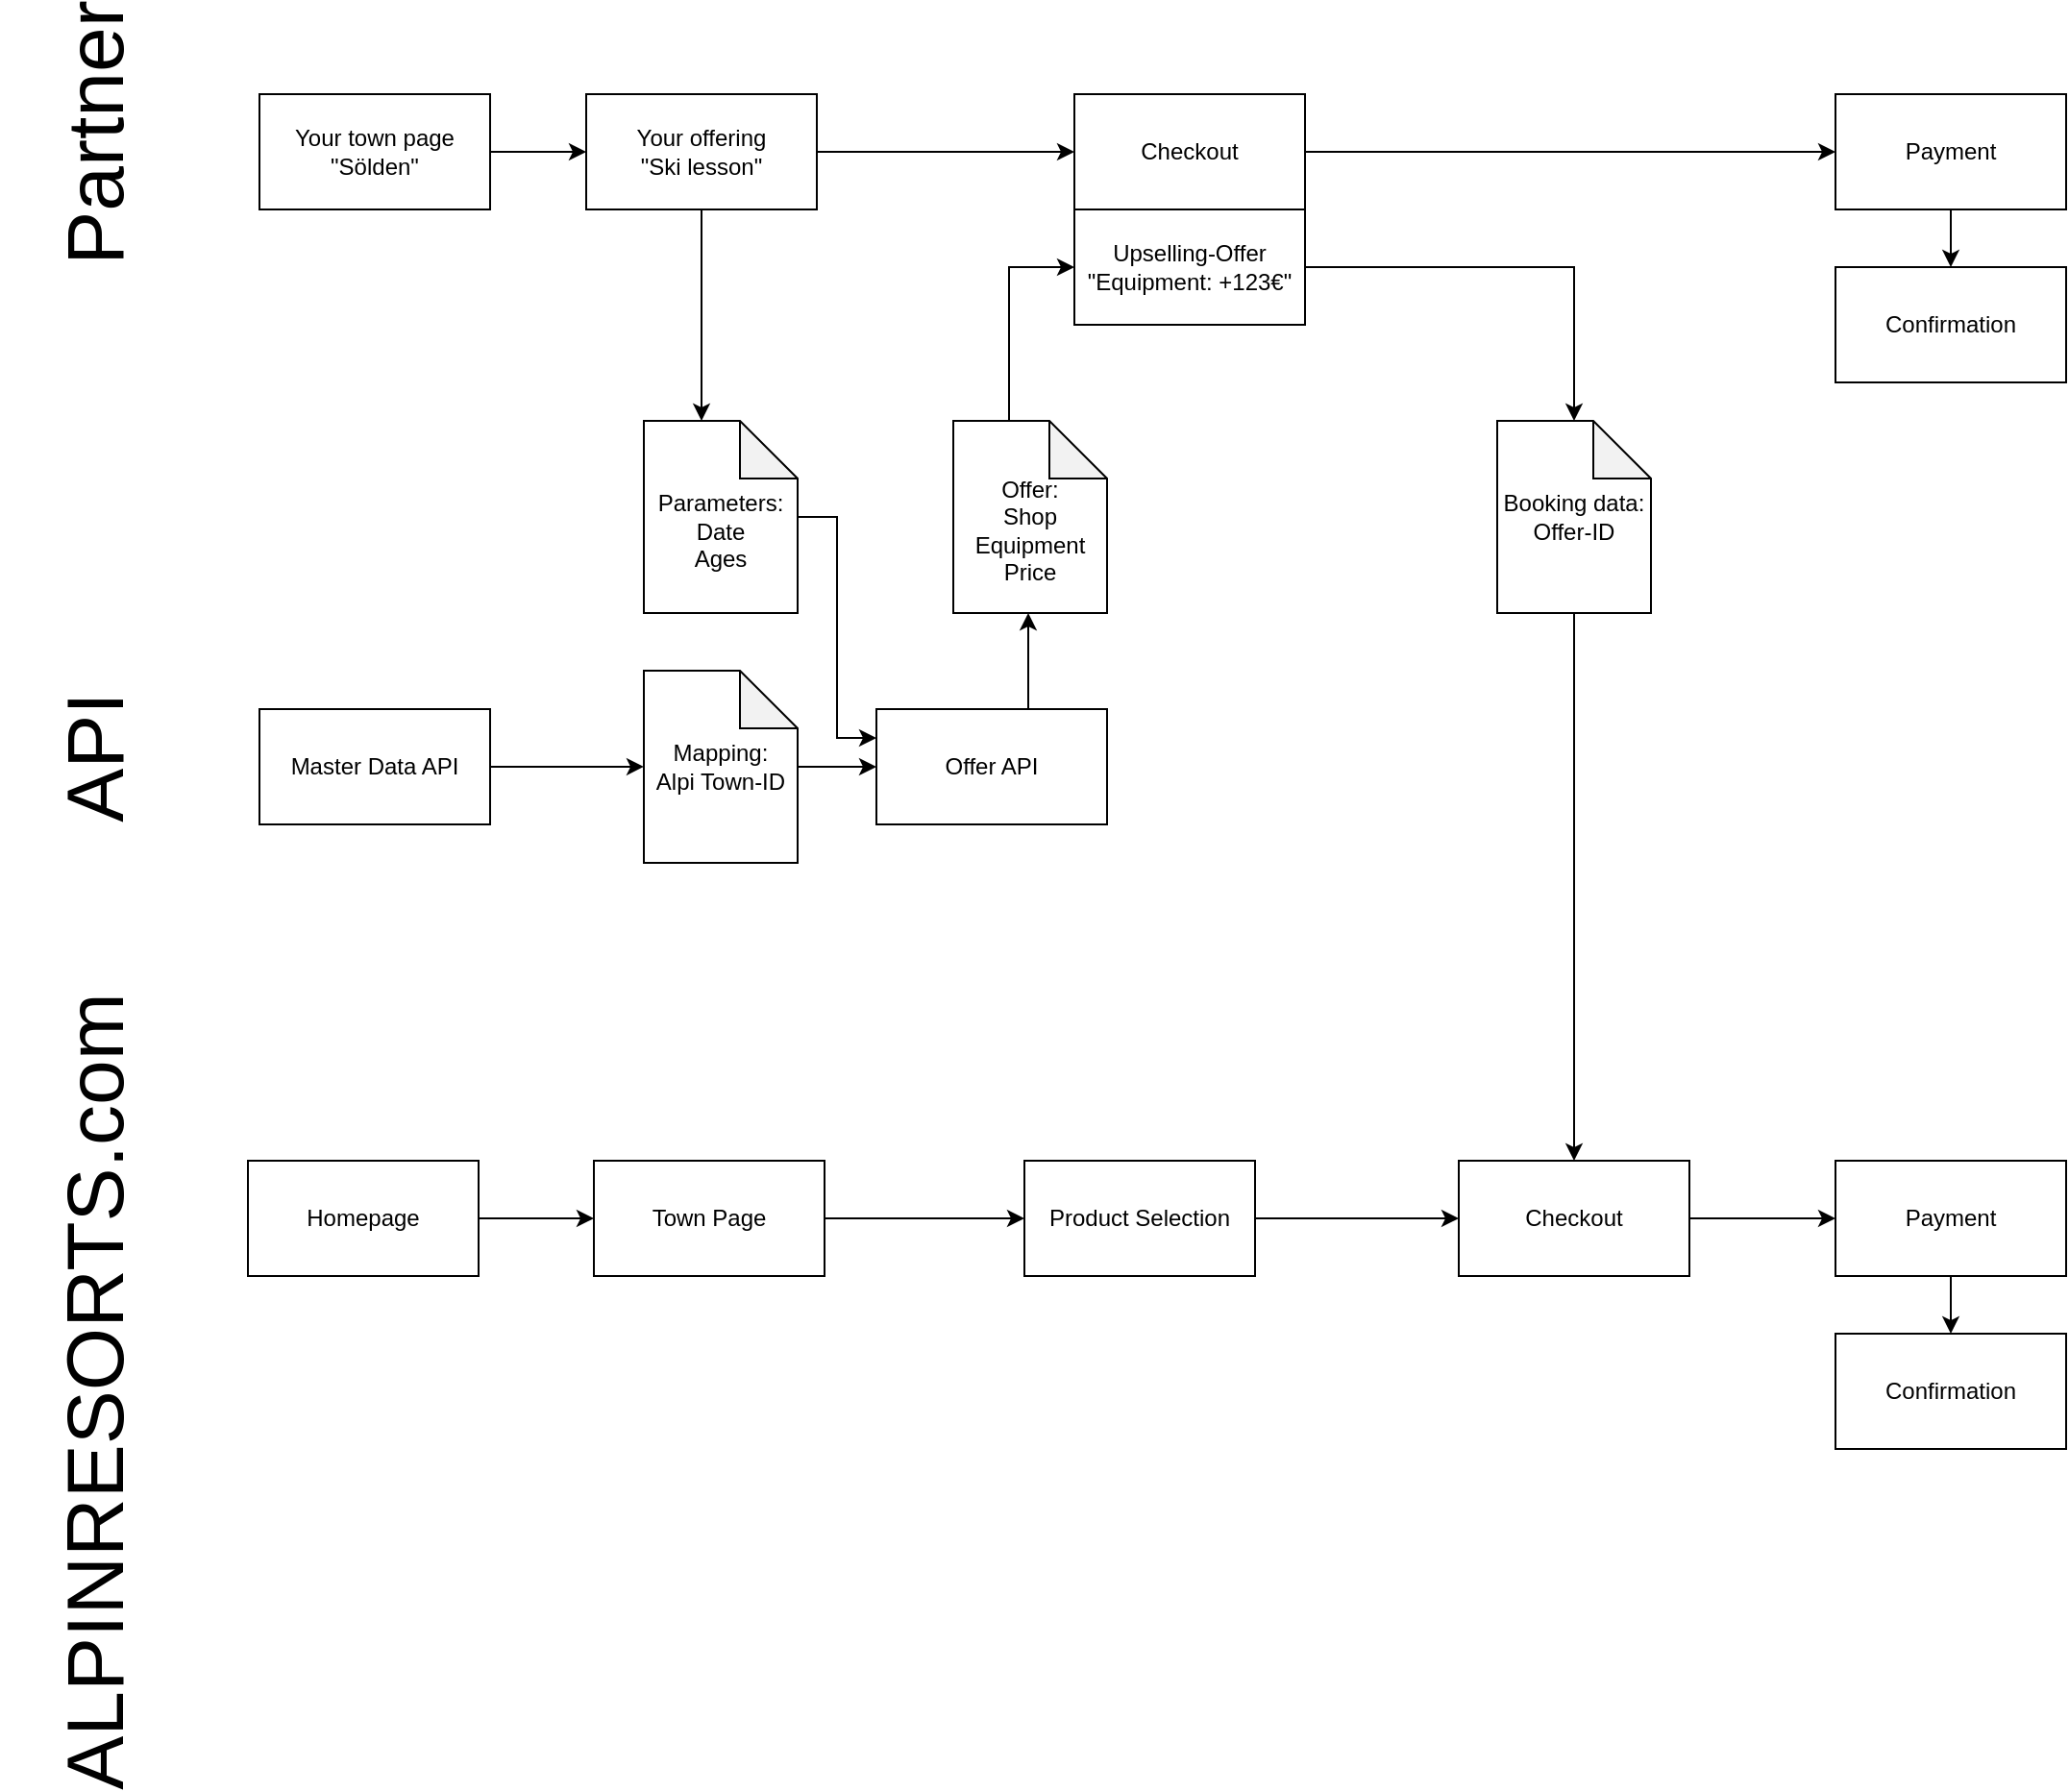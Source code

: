 <mxfile version="13.6.2" type="device"><diagram id="EhsVr18Juqflf5IJbDXl" name="Page-1"><mxGraphModel dx="2889" dy="2323" grid="1" gridSize="10" guides="1" tooltips="1" connect="1" arrows="1" fold="1" page="1" pageScale="1" pageWidth="827" pageHeight="1169" math="0" shadow="0"><root><mxCell id="0"/><mxCell id="1" parent="0"/><mxCell id="OSonQR4JxX4VwMadjp-b-10" value="ALPINRESORTS.com" style="text;html=1;strokeColor=none;fillColor=none;align=center;verticalAlign=middle;whiteSpace=wrap;rounded=0;rotation=-90;fontSize=42;" parent="1" vertex="1"><mxGeometry x="-180" y="330" width="130" height="100" as="geometry"/></mxCell><mxCell id="SqlqceSEJwri1gZch4sh-29" value="" style="edgeStyle=orthogonalEdgeStyle;rounded=0;orthogonalLoop=1;jettySize=auto;html=1;" parent="1" source="SqlqceSEJwri1gZch4sh-30" target="SqlqceSEJwri1gZch4sh-32" edge="1"><mxGeometry relative="1" as="geometry"/></mxCell><mxCell id="SqlqceSEJwri1gZch4sh-30" value="Homepage" style="rounded=0;whiteSpace=wrap;html=1;" parent="1" vertex="1"><mxGeometry x="-36" y="260" width="120" height="60" as="geometry"/></mxCell><mxCell id="SqlqceSEJwri1gZch4sh-31" value="" style="edgeStyle=orthogonalEdgeStyle;rounded=0;orthogonalLoop=1;jettySize=auto;html=1;" parent="1" source="SqlqceSEJwri1gZch4sh-32" target="SqlqceSEJwri1gZch4sh-34" edge="1"><mxGeometry relative="1" as="geometry"/></mxCell><mxCell id="SqlqceSEJwri1gZch4sh-32" value="Town Page" style="rounded=0;whiteSpace=wrap;html=1;" parent="1" vertex="1"><mxGeometry x="144" y="260" width="120" height="60" as="geometry"/></mxCell><mxCell id="SqlqceSEJwri1gZch4sh-33" value="" style="edgeStyle=orthogonalEdgeStyle;rounded=0;orthogonalLoop=1;jettySize=auto;html=1;" parent="1" source="SqlqceSEJwri1gZch4sh-34" target="SqlqceSEJwri1gZch4sh-36" edge="1"><mxGeometry relative="1" as="geometry"/></mxCell><mxCell id="SqlqceSEJwri1gZch4sh-34" value="Product Selection" style="rounded=0;whiteSpace=wrap;html=1;" parent="1" vertex="1"><mxGeometry x="368" y="260" width="120" height="60" as="geometry"/></mxCell><mxCell id="SqlqceSEJwri1gZch4sh-35" value="" style="edgeStyle=orthogonalEdgeStyle;rounded=0;orthogonalLoop=1;jettySize=auto;html=1;" parent="1" source="SqlqceSEJwri1gZch4sh-36" target="SqlqceSEJwri1gZch4sh-38" edge="1"><mxGeometry relative="1" as="geometry"/></mxCell><mxCell id="SqlqceSEJwri1gZch4sh-36" value="Checkout" style="rounded=0;whiteSpace=wrap;html=1;" parent="1" vertex="1"><mxGeometry x="594" y="260" width="120" height="60" as="geometry"/></mxCell><mxCell id="SqlqceSEJwri1gZch4sh-37" value="" style="edgeStyle=orthogonalEdgeStyle;rounded=0;orthogonalLoop=1;jettySize=auto;html=1;" parent="1" source="SqlqceSEJwri1gZch4sh-38" target="SqlqceSEJwri1gZch4sh-39" edge="1"><mxGeometry relative="1" as="geometry"/></mxCell><mxCell id="SqlqceSEJwri1gZch4sh-38" value="Payment" style="rounded=0;whiteSpace=wrap;html=1;" parent="1" vertex="1"><mxGeometry x="790" y="260" width="120" height="60" as="geometry"/></mxCell><mxCell id="SqlqceSEJwri1gZch4sh-39" value="Confirmation" style="rounded=0;whiteSpace=wrap;html=1;" parent="1" vertex="1"><mxGeometry x="790" y="350" width="120" height="60" as="geometry"/></mxCell><mxCell id="YthGcPAFrOxvyKlCyyUf-2" style="edgeStyle=orthogonalEdgeStyle;rounded=0;sketch=0;jumpStyle=arc;orthogonalLoop=1;jettySize=auto;html=1;shadow=0;" parent="1" source="YthGcPAFrOxvyKlCyyUf-21" target="YthGcPAFrOxvyKlCyyUf-14" edge="1"><mxGeometry relative="1" as="geometry"><Array as="points"><mxPoint x="360" y="-205"/></Array></mxGeometry></mxCell><mxCell id="YthGcPAFrOxvyKlCyyUf-3" value="Partner" style="text;html=1;strokeColor=none;fillColor=none;align=center;verticalAlign=middle;whiteSpace=wrap;rounded=0;rotation=-90;fontSize=42;" parent="1" vertex="1"><mxGeometry x="-180" y="-325" width="130" height="100" as="geometry"/></mxCell><mxCell id="YthGcPAFrOxvyKlCyyUf-4" value="API" style="text;html=1;strokeColor=none;fillColor=none;align=center;verticalAlign=middle;whiteSpace=wrap;rounded=0;rotation=-90;fontSize=42;" parent="1" vertex="1"><mxGeometry x="-180" width="130" height="100" as="geometry"/></mxCell><mxCell id="YthGcPAFrOxvyKlCyyUf-5" style="edgeStyle=orthogonalEdgeStyle;rounded=0;orthogonalLoop=1;jettySize=auto;html=1;entryX=0;entryY=0.5;entryDx=0;entryDy=0;entryPerimeter=0;" parent="1" source="YthGcPAFrOxvyKlCyyUf-6" target="YthGcPAFrOxvyKlCyyUf-20" edge="1"><mxGeometry relative="1" as="geometry"><Array as="points"><mxPoint x="31" y="55"/></Array></mxGeometry></mxCell><mxCell id="YthGcPAFrOxvyKlCyyUf-6" value="Master Data API" style="rounded=0;whiteSpace=wrap;html=1;" parent="1" vertex="1"><mxGeometry x="-30" y="25" width="120" height="60" as="geometry"/></mxCell><mxCell id="YthGcPAFrOxvyKlCyyUf-7" value="" style="edgeStyle=orthogonalEdgeStyle;rounded=0;orthogonalLoop=1;jettySize=auto;html=1;" parent="1" source="YthGcPAFrOxvyKlCyyUf-8" target="YthGcPAFrOxvyKlCyyUf-28" edge="1"><mxGeometry relative="1" as="geometry"/></mxCell><mxCell id="YthGcPAFrOxvyKlCyyUf-8" value="Payment" style="rounded=0;whiteSpace=wrap;html=1;" parent="1" vertex="1"><mxGeometry x="790" y="-295" width="120" height="60" as="geometry"/></mxCell><mxCell id="YthGcPAFrOxvyKlCyyUf-9" value="Checkout" style="rounded=0;whiteSpace=wrap;html=1;" parent="1" vertex="1"><mxGeometry x="394" y="-295" width="120" height="60" as="geometry"/></mxCell><mxCell id="YthGcPAFrOxvyKlCyyUf-10" value="" style="edgeStyle=orthogonalEdgeStyle;rounded=0;orthogonalLoop=1;jettySize=auto;html=1;fontSize=42;" parent="1" source="YthGcPAFrOxvyKlCyyUf-11" target="YthGcPAFrOxvyKlCyyUf-16" edge="1"><mxGeometry relative="1" as="geometry"/></mxCell><mxCell id="YthGcPAFrOxvyKlCyyUf-11" value="Your town page&lt;br&gt;&quot;Sölden&quot;" style="rounded=0;whiteSpace=wrap;html=1;" parent="1" vertex="1"><mxGeometry x="-30" y="-295" width="120" height="60" as="geometry"/></mxCell><mxCell id="YthGcPAFrOxvyKlCyyUf-12" style="edgeStyle=orthogonalEdgeStyle;rounded=0;orthogonalLoop=1;jettySize=auto;html=1;sketch=0;shadow=0;jumpStyle=arc;exitX=1;exitY=0.25;exitDx=0;exitDy=0;" parent="1" source="YthGcPAFrOxvyKlCyyUf-16" target="YthGcPAFrOxvyKlCyyUf-23" edge="1"><mxGeometry relative="1" as="geometry"><Array as="points"><mxPoint x="200" y="-280"/><mxPoint x="200" y="-75"/></Array></mxGeometry></mxCell><mxCell id="1Btu29iQ6Vq46s9v5Kv2-1" style="edgeStyle=orthogonalEdgeStyle;rounded=0;orthogonalLoop=1;jettySize=auto;html=1;" edge="1" parent="1" source="YthGcPAFrOxvyKlCyyUf-14" target="YthGcPAFrOxvyKlCyyUf-25"><mxGeometry relative="1" as="geometry"/></mxCell><mxCell id="YthGcPAFrOxvyKlCyyUf-14" value="Upselling-Offer&lt;br&gt;&quot;Equipment: +123€&quot;" style="rounded=0;whiteSpace=wrap;html=1;" parent="1" vertex="1"><mxGeometry x="394" y="-235" width="120" height="60" as="geometry"/></mxCell><mxCell id="YthGcPAFrOxvyKlCyyUf-15" style="edgeStyle=orthogonalEdgeStyle;rounded=0;orthogonalLoop=1;jettySize=auto;html=1;entryX=0;entryY=0.5;entryDx=0;entryDy=0;fontSize=42;jumpStyle=arc;" parent="1" source="YthGcPAFrOxvyKlCyyUf-16" target="YthGcPAFrOxvyKlCyyUf-9" edge="1"><mxGeometry relative="1" as="geometry"/></mxCell><mxCell id="YthGcPAFrOxvyKlCyyUf-16" value="Your offering&lt;br&gt;&quot;Ski lesson&quot;" style="rounded=0;whiteSpace=wrap;html=1;" parent="1" vertex="1"><mxGeometry x="140" y="-295" width="120" height="60" as="geometry"/></mxCell><mxCell id="YthGcPAFrOxvyKlCyyUf-17" style="edgeStyle=orthogonalEdgeStyle;rounded=0;sketch=0;jumpStyle=arc;orthogonalLoop=1;jettySize=auto;html=1;shadow=0;" parent="1" source="YthGcPAFrOxvyKlCyyUf-18" target="YthGcPAFrOxvyKlCyyUf-21" edge="1"><mxGeometry relative="1" as="geometry"><Array as="points"><mxPoint x="370" y="5"/><mxPoint x="370" y="5"/></Array></mxGeometry></mxCell><mxCell id="YthGcPAFrOxvyKlCyyUf-18" value="Offer API" style="rounded=0;whiteSpace=wrap;html=1;" parent="1" vertex="1"><mxGeometry x="291" y="25" width="120" height="60" as="geometry"/></mxCell><mxCell id="YthGcPAFrOxvyKlCyyUf-19" style="edgeStyle=orthogonalEdgeStyle;rounded=0;orthogonalLoop=1;jettySize=auto;html=1;entryX=0;entryY=0.5;entryDx=0;entryDy=0;" parent="1" source="YthGcPAFrOxvyKlCyyUf-20" target="YthGcPAFrOxvyKlCyyUf-18" edge="1"><mxGeometry relative="1" as="geometry"/></mxCell><mxCell id="YthGcPAFrOxvyKlCyyUf-20" value="Mapping:&lt;br&gt;Alpi Town-ID&lt;br&gt;" style="shape=note;whiteSpace=wrap;html=1;backgroundOutline=1;darkOpacity=0.05;" parent="1" vertex="1"><mxGeometry x="170" y="4.97" width="80" height="100" as="geometry"/></mxCell><mxCell id="YthGcPAFrOxvyKlCyyUf-21" value="&lt;br&gt;Offer:&lt;br&gt;Shop&lt;br&gt;Equipment&lt;br&gt;Price" style="shape=note;whiteSpace=wrap;html=1;backgroundOutline=1;darkOpacity=0.05;" parent="1" vertex="1"><mxGeometry x="331" y="-125" width="80" height="100" as="geometry"/></mxCell><mxCell id="YthGcPAFrOxvyKlCyyUf-22" style="edgeStyle=orthogonalEdgeStyle;rounded=0;orthogonalLoop=1;jettySize=auto;html=1;entryX=0;entryY=0.25;entryDx=0;entryDy=0;" parent="1" source="YthGcPAFrOxvyKlCyyUf-23" target="YthGcPAFrOxvyKlCyyUf-18" edge="1"><mxGeometry relative="1" as="geometry"/></mxCell><mxCell id="YthGcPAFrOxvyKlCyyUf-23" value="&lt;br&gt;Parameters:&lt;br&gt;Date&lt;br&gt;Ages" style="shape=note;whiteSpace=wrap;html=1;backgroundOutline=1;darkOpacity=0.05;" parent="1" vertex="1"><mxGeometry x="170" y="-125.03" width="80" height="100" as="geometry"/></mxCell><mxCell id="YthGcPAFrOxvyKlCyyUf-24" style="edgeStyle=orthogonalEdgeStyle;rounded=0;orthogonalLoop=1;jettySize=auto;html=1;" parent="1" source="YthGcPAFrOxvyKlCyyUf-25" target="SqlqceSEJwri1gZch4sh-36" edge="1"><mxGeometry relative="1" as="geometry"><Array as="points"/><mxPoint x="764" y="54.97" as="targetPoint"/></mxGeometry></mxCell><mxCell id="YthGcPAFrOxvyKlCyyUf-25" value="Booking data:&lt;br&gt;Offer-ID" style="shape=note;whiteSpace=wrap;html=1;backgroundOutline=1;darkOpacity=0.05;" parent="1" vertex="1"><mxGeometry x="614" y="-125.03" width="80" height="100" as="geometry"/></mxCell><mxCell id="YthGcPAFrOxvyKlCyyUf-28" value="Confirmation" style="rounded=0;whiteSpace=wrap;html=1;" parent="1" vertex="1"><mxGeometry x="790" y="-205" width="120" height="60" as="geometry"/></mxCell><mxCell id="YthGcPAFrOxvyKlCyyUf-33" style="edgeStyle=orthogonalEdgeStyle;rounded=0;orthogonalLoop=1;jettySize=auto;html=1;fontSize=42;jumpStyle=arc;" parent="1" source="YthGcPAFrOxvyKlCyyUf-9" target="YthGcPAFrOxvyKlCyyUf-8" edge="1"><mxGeometry relative="1" as="geometry"/></mxCell></root></mxGraphModel></diagram></mxfile>